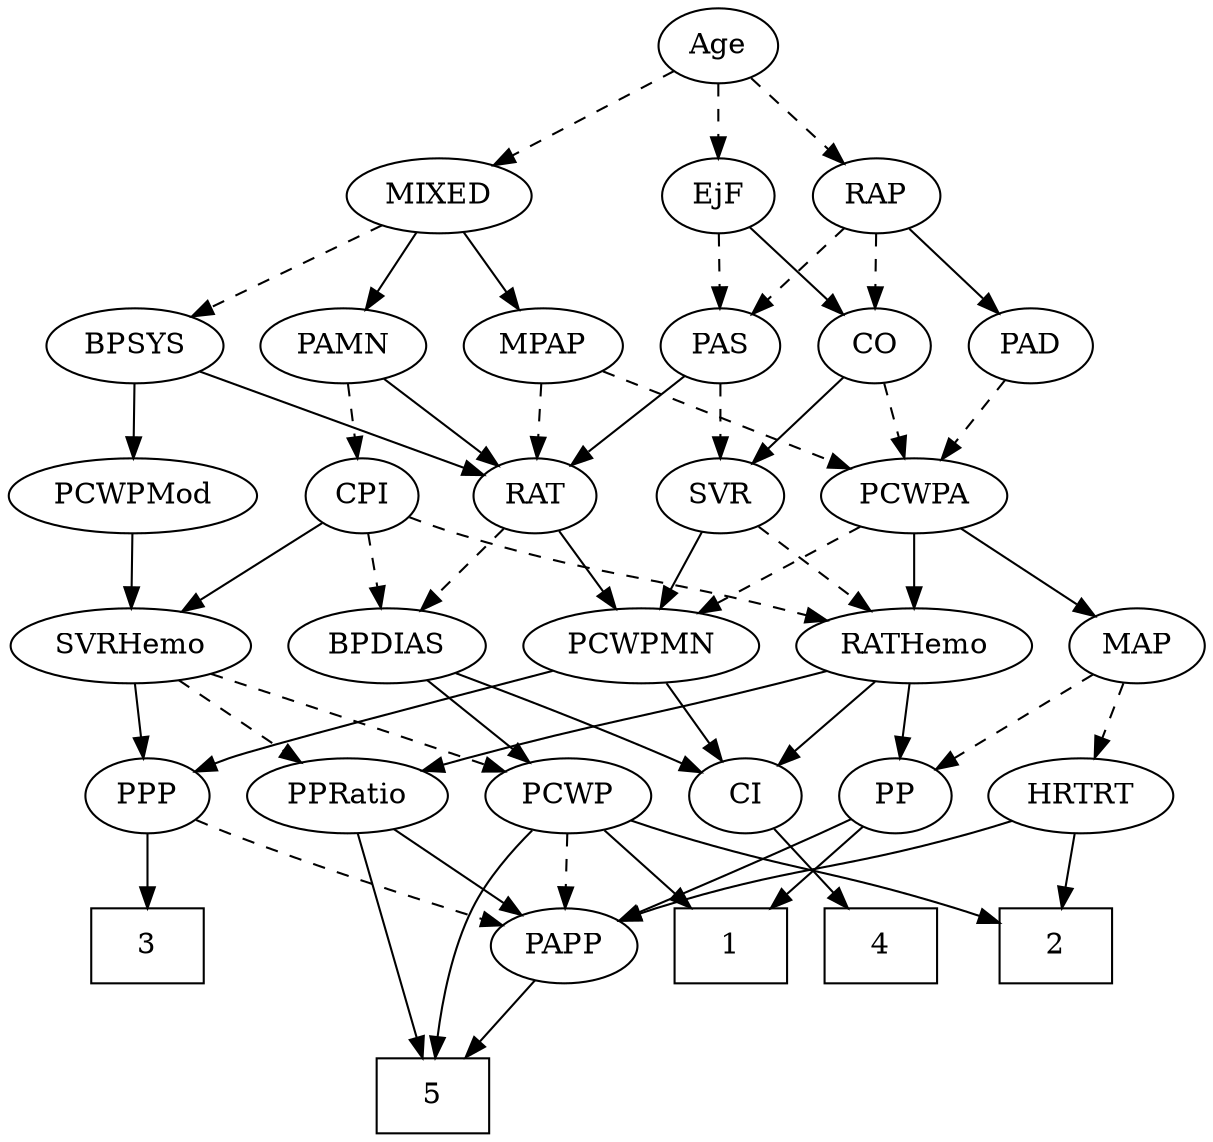 strict digraph {
	graph [bb="0,0,517.54,540"];
	node [label="\N"];
	1	[height=0.5,
		pos="312,90",
		shape=box,
		width=0.75];
	2	[height=0.5,
		pos="464,90",
		shape=box,
		width=0.75];
	3	[height=0.5,
		pos="54.995,90",
		shape=box,
		width=0.75];
	4	[height=0.5,
		pos="384,90",
		shape=box,
		width=0.75];
	5	[height=0.5,
		pos="175,18",
		shape=box,
		width=0.75];
	Age	[height=0.5,
		pos="312,522",
		width=0.75];
	EjF	[height=0.5,
		pos="312,450",
		width=0.75];
	Age -> EjF	[pos="e,312,468.1 312,503.7 312,495.98 312,486.71 312,478.11",
		style=dashed];
	RAP	[height=0.5,
		pos="385,450",
		width=0.77632];
	Age -> RAP	[pos="e,369.99,465.38 326.77,506.83 337.09,496.94 351.05,483.55 362.72,472.36",
		style=dashed];
	MIXED	[height=0.5,
		pos="186,450",
		width=1.1193];
	Age -> MIXED	[pos="e,210.51,464.62 291.75,509.75 272.22,498.9 242.31,482.29 219.28,469.49",
		style=dashed];
	CO	[height=0.5,
		pos="385,378",
		width=0.75];
	EjF -> CO	[pos="e,370.24,393.14 326.77,434.83 337.16,424.87 351.24,411.37 362.95,400.14",
		style=solid];
	PAS	[height=0.5,
		pos="313,378",
		width=0.75];
	EjF -> PAS	[pos="e,312.75,396.1 312.24,431.7 312.35,423.98 312.49,414.71 312.61,406.11",
		style=dashed];
	PAD	[height=0.5,
		pos="459,378",
		width=0.79437];
	RAP -> PAD	[pos="e,443.68,393.49 400.33,434.5 410.75,424.64 424.7,411.44 436.39,400.38",
		style=solid];
	RAP -> CO	[pos="e,385,396.1 385,431.7 385,423.98 385,414.71 385,406.11",
		style=dashed];
	RAP -> PAS	[pos="e,327.89,393.49 370.08,434.5 360.04,424.73 346.62,411.69 335.32,400.7",
		style=dashed];
	MPAP	[height=0.5,
		pos="233,378",
		width=0.97491];
	MIXED -> MPAP	[pos="e,221.94,395.47 197.13,432.41 202.87,423.87 209.98,413.28 216.35,403.79",
		style=solid];
	BPSYS	[height=0.5,
		pos="51.995,378",
		width=1.0471];
	MIXED -> BPSYS	[pos="e,76.634,391.87 160.79,435.83 139.51,424.72 108.86,408.7 85.507,396.51",
		style=dashed];
	PAMN	[height=0.5,
		pos="144,378",
		width=1.011];
	MIXED -> PAMN	[pos="e,153.88,395.47 176.04,432.41 170.97,423.95 164.69,413.49 159.04,404.08",
		style=solid];
	RAT	[height=0.5,
		pos="229,306",
		width=0.75827];
	MPAP -> RAT	[pos="e,229.97,324.1 232.01,359.7 231.57,351.98 231.04,342.71 230.54,334.11",
		style=dashed];
	PCWPA	[height=0.5,
		pos="392,306",
		width=1.1555];
	MPAP -> PCWPA	[pos="e,363.96,319.34 258.9,365.6 284.83,354.18 325,336.49 354.43,323.54",
		style=dashed];
	BPSYS -> RAT	[pos="e,206.79,316.88 80.952,366.31 108.98,355.85 152.59,339.33 190,324 192.47,322.98 195.03,321.92 197.6,320.83",
		style=solid];
	PCWPMod	[height=0.5,
		pos="51.995,306",
		width=1.4443];
	BPSYS -> PCWPMod	[pos="e,51.995,324.1 51.995,359.7 51.995,351.98 51.995,342.71 51.995,334.11",
		style=solid];
	PAD -> PCWPA	[pos="e,407.12,322.8 444.79,362.15 435.88,352.85 424.23,340.67 414.13,330.12",
		style=dashed];
	SVR	[height=0.5,
		pos="304,306",
		width=0.77632];
	CO -> SVR	[pos="e,319.97,320.8 368.99,363.17 357.23,353.01 341.06,339.03 327.79,327.56",
		style=solid];
	CO -> PCWPA	[pos="e,390.28,324.1 386.73,359.7 387.5,351.98 388.42,342.71 389.28,334.11",
		style=dashed];
	PAS -> RAT	[pos="e,245.43,320.69 296.8,363.5 284.44,353.21 267.23,338.86 253.23,327.2",
		style=solid];
	PAS -> SVR	[pos="e,306.22,324.28 310.82,360.05 309.83,352.35 308.63,343.03 307.51,334.36",
		style=dashed];
	CPI	[height=0.5,
		pos="154,306",
		width=0.75];
	PAMN -> CPI	[pos="e,151.55,324.1 146.47,359.7 147.57,351.98 148.89,342.71 150.12,334.11",
		style=dashed];
	PAMN -> RAT	[pos="e,212.44,320.64 162.02,362.15 174.37,351.98 190.9,338.37 204.45,327.21",
		style=solid];
	RATHemo	[height=0.5,
		pos="389,234",
		width=1.3721];
	PP	[height=0.5,
		pos="385,162",
		width=0.75];
	RATHemo -> PP	[pos="e,385.97,180.1 388.01,215.7 387.57,207.98 387.04,198.71 386.54,190.11",
		style=solid];
	PPRatio	[height=0.5,
		pos="140,162",
		width=1.1013];
	RATHemo -> PPRatio	[pos="e,169.92,173.84 351.92,221.91 344.98,219.9 337.78,217.85 331,216 268.19,198.84 251.36,198.69 189,180 185.89,179.07 182.69,178.06 \
179.48,177.02",
		style=solid];
	CI	[height=0.5,
		pos="313,162",
		width=0.75];
	RATHemo -> CI	[pos="e,328.12,176.93 371.75,217.12 361.07,207.28 347.25,194.55 335.69,183.9",
		style=solid];
	CPI -> RATHemo	[pos="e,351.91,246.05 175.62,294.86 181.21,292.44 187.27,289.98 193,288 252.9,267.27 269.91,268.92 331,252 334.59,251 338.31,249.96 342.05,\
248.89",
		style=dashed];
	SVRHemo	[height=0.5,
		pos="51.995,234",
		width=1.3902];
	CPI -> SVRHemo	[pos="e,74.344,250.34 135.76,292.49 121.12,282.44 100.24,268.11 82.983,256.27",
		style=solid];
	BPDIAS	[height=0.5,
		pos="162,234",
		width=1.1735];
	CPI -> BPDIAS	[pos="e,160.04,252.1 155.97,287.7 156.85,279.98 157.91,270.71 158.9,262.11",
		style=dashed];
	PCWPMN	[height=0.5,
		pos="272,234",
		width=1.3902];
	RAT -> PCWPMN	[pos="e,261.68,251.8 238.75,289.12 243.94,280.68 250.43,270.1 256.3,260.55",
		style=solid];
	RAT -> BPDIAS	[pos="e,177.26,250.95 215.11,290.5 206.23,281.22 194.51,268.97 184.33,258.34",
		style=dashed];
	SVR -> RATHemo	[pos="e,369.86,250.76 320.79,291.17 332.49,281.54 348.35,268.47 361.83,257.37",
		style=dashed];
	SVR -> PCWPMN	[pos="e,279.75,251.96 296.41,288.41 292.68,280.25 288.1,270.22 283.91,261.07",
		style=solid];
	PCWPMod -> SVRHemo	[pos="e,51.995,252.1 51.995,287.7 51.995,279.98 51.995,270.71 51.995,262.11",
		style=solid];
	PCWPA -> RATHemo	[pos="e,389.73,252.1 391.25,287.7 390.92,279.98 390.53,270.71 390.16,262.11",
		style=solid];
	PCWPA -> PCWPMN	[pos="e,297.31,249.77 368.29,291.17 350.52,280.8 325.95,266.47 306.07,254.88",
		style=dashed];
	MAP	[height=0.5,
		pos="487,234",
		width=0.84854];
	PCWPA -> MAP	[pos="e,468.49,248.64 412.14,290.15 426.2,279.79 445.12,265.86 460.42,254.58",
		style=solid];
	PPP	[height=0.5,
		pos="54.995,162",
		width=0.75];
	PCWPMN -> PPP	[pos="e,76.077,173.63 234.15,222.08 183.13,207.34 97.825,182.59 90.995,180 89.154,179.3 87.276,178.55 85.393,177.76",
		style=solid];
	PCWPMN -> CI	[pos="e,303.44,179.31 281.92,216.05 286.83,207.68 292.84,197.4 298.27,188.13",
		style=solid];
	SVRHemo -> PPP	[pos="e,54.262,180.1 52.737,215.7 53.068,207.98 53.465,198.71 53.833,190.11",
		style=solid];
	SVRHemo -> PPRatio	[pos="e,121.01,178.1 71.964,217.12 84.142,207.43 99.864,194.92 113.13,184.37",
		style=dashed];
	PCWP	[height=0.5,
		pos="233,162",
		width=0.97491];
	SVRHemo -> PCWP	[pos="e,205.78,173.53 84.773,220.32 116.16,208.18 163.45,189.89 196.14,177.25",
		style=dashed];
	BPDIAS -> PCWP	[pos="e,217.44,178.34 178.11,217.12 187.59,207.77 199.73,195.79 210.19,185.49",
		style=solid];
	BPDIAS -> CI	[pos="e,291.69,173.1 189.91,220.22 213.22,209.53 247.31,193.85 277,180 278.78,179.17 280.61,178.31 282.46,177.44",
		style=solid];
	MAP -> PP	[pos="e,403.07,175.4 467.81,219.83 451.99,208.97 429.36,193.45 411.75,181.36",
		style=dashed];
	HRTRT	[height=0.5,
		pos="470,162",
		width=1.1013];
	MAP -> HRTRT	[pos="e,474.19,180.28 482.88,216.05 480.99,208.26 478.69,198.82 476.57,190.08",
		style=dashed];
	PP -> 1	[pos="e,329.84,108.11 370.22,146.83 360.74,137.75 348.19,125.71 337.17,115.14",
		style=solid];
	PAPP	[height=0.5,
		pos="235,90",
		width=0.88464];
	PP -> PAPP	[pos="e,259.03,102.13 363.68,150.91 358.86,148.63 353.75,146.23 349,144 321.84,131.28 291.01,116.95 268.25,106.4",
		style=solid];
	PPP -> 3	[pos="e,54.995,108.1 54.995,143.7 54.995,135.98 54.995,126.71 54.995,118.11",
		style=solid];
	PPP -> PAPP	[pos="e,208.45,99.98 76.175,150.62 81.01,148.35 86.151,146.03 90.995,144 127.15,128.85 169.32,113.6 198.64,103.38",
		style=dashed];
	PPRatio -> 5	[pos="e,170.34,36.156 143.89,143.91 148,125.96 154.76,96.951 161,72 163.11,63.561 165.49,54.391 167.69,46.089",
		style=solid];
	PPRatio -> PAPP	[pos="e,216.17,104.87 160.14,146.15 174.11,135.86 192.87,122.04 208.12,110.81",
		style=solid];
	PCWP -> 1	[pos="e,292.76,108.04 249.75,146.15 259.98,137.09 273.3,125.29 284.99,114.93",
		style=solid];
	PCWP -> 2	[pos="e,436.72,102.13 259.8,150.05 265.44,147.91 271.38,145.79 277,144 339.46,124.15 357.53,127.85 420,108 422.39,107.24 424.83,106.42 \
427.29,105.56",
		style=solid];
	PCWP -> 5	[pos="e,176.48,36.064 218.76,145.42 210.35,135.42 200.18,121.75 194,108 185.16,88.335 180.34,64.348 177.77,46.233",
		style=solid];
	PCWP -> PAPP	[pos="e,234.51,108.1 233.49,143.7 233.71,135.98 233.98,126.71 234.22,118.11",
		style=dashed];
	CI -> 4	[pos="e,366.55,108.2 327.71,146.5 336.79,137.54 348.68,125.81 359.2,115.45",
		style=solid];
	PAPP -> 5	[pos="e,189.96,36.461 221.68,73.465 214.34,64.906 205.05,54.069 196.7,44.32",
		style=solid];
	HRTRT -> 2	[pos="e,465.46,108.1 468.51,143.7 467.85,135.98 467.06,126.71 466.32,118.11",
		style=solid];
	HRTRT -> PAPP	[pos="e,259.49,101.85 440.08,150.14 433.81,148 427.21,145.85 421,144 357.34,125.1 339.06,128.77 276,108 273.71,107.25 271.37,106.43 269.03,\
105.56",
		style=solid];
}
